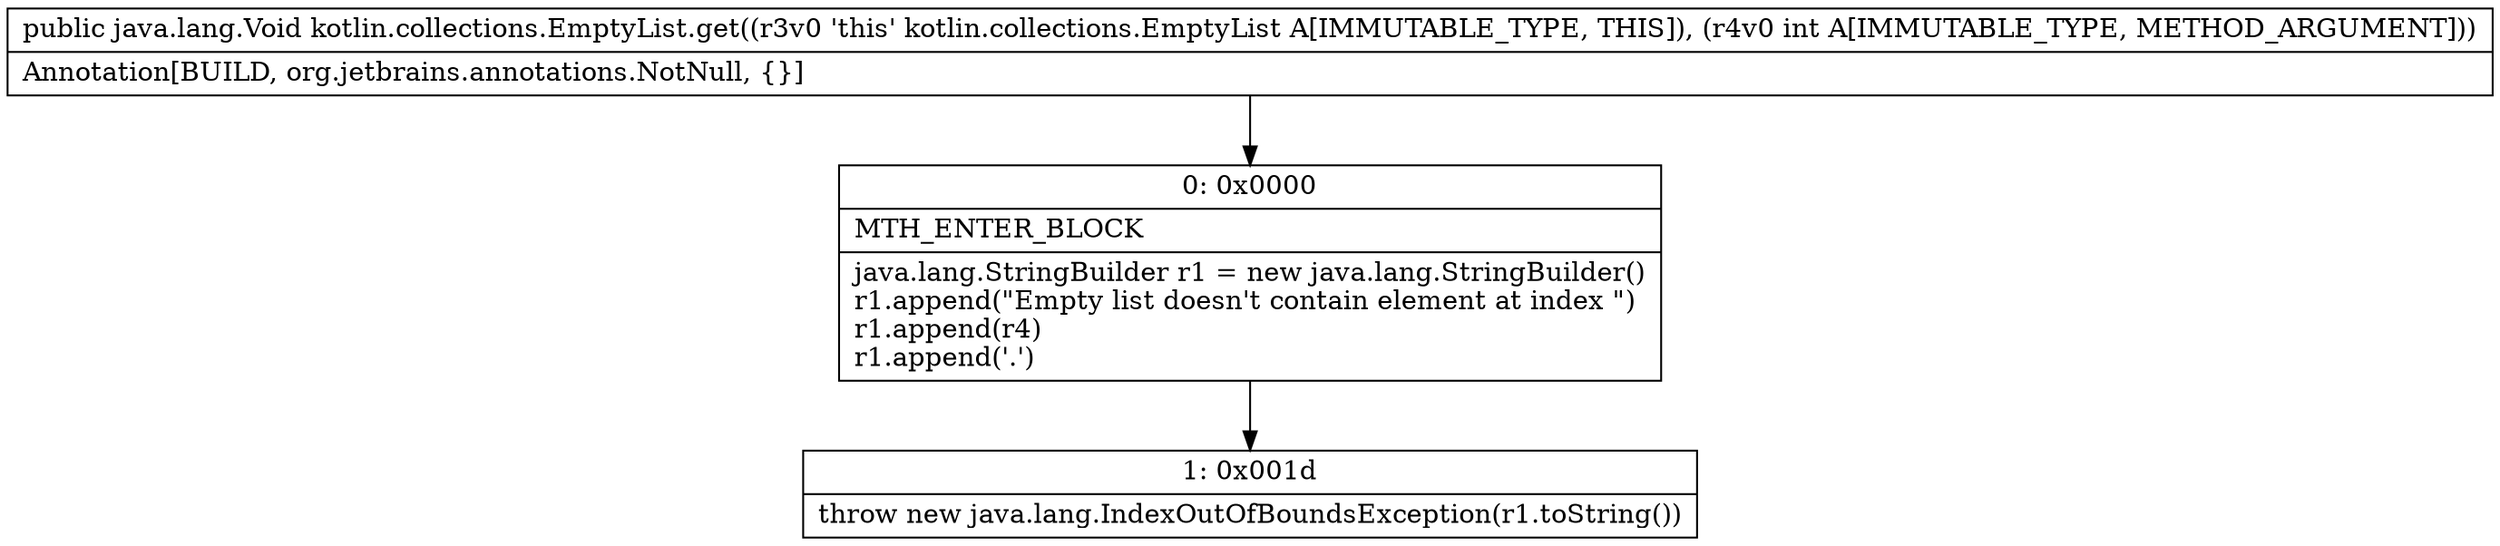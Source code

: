 digraph "CFG forkotlin.collections.EmptyList.get(I)Ljava\/lang\/Void;" {
Node_0 [shape=record,label="{0\:\ 0x0000|MTH_ENTER_BLOCK\l|java.lang.StringBuilder r1 = new java.lang.StringBuilder()\lr1.append(\"Empty list doesn't contain element at index \")\lr1.append(r4)\lr1.append('.')\l}"];
Node_1 [shape=record,label="{1\:\ 0x001d|throw new java.lang.IndexOutOfBoundsException(r1.toString())\l}"];
MethodNode[shape=record,label="{public java.lang.Void kotlin.collections.EmptyList.get((r3v0 'this' kotlin.collections.EmptyList A[IMMUTABLE_TYPE, THIS]), (r4v0 int A[IMMUTABLE_TYPE, METHOD_ARGUMENT]))  | Annotation[BUILD, org.jetbrains.annotations.NotNull, \{\}]\l}"];
MethodNode -> Node_0;
Node_0 -> Node_1;
}

